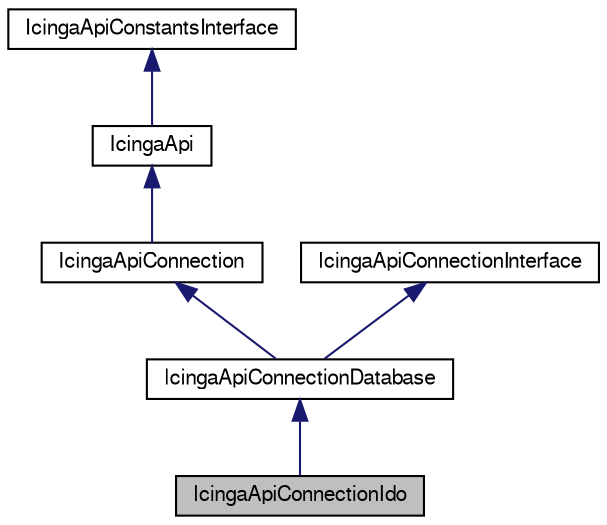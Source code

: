 digraph G
{
  bgcolor="transparent";
  edge [fontname="FreeSans",fontsize="10",labelfontname="FreeSans",labelfontsize="10"];
  node [fontname="FreeSans",fontsize="10",shape=record];
  Node1 [label="IcingaApiConnectionIdo",height=0.2,width=0.4,color="black", fillcolor="grey75", style="filled" fontcolor="black"];
  Node2 -> Node1 [dir=back,color="midnightblue",fontsize="10",style="solid",fontname="FreeSans"];
  Node2 [label="IcingaApiConnectionDatabase",height=0.2,width=0.4,color="black",URL="$classIcingaApiConnectionDatabase.html"];
  Node3 -> Node2 [dir=back,color="midnightblue",fontsize="10",style="solid",fontname="FreeSans"];
  Node3 [label="IcingaApiConnection",height=0.2,width=0.4,color="black",URL="$classIcingaApiConnection.html"];
  Node4 -> Node3 [dir=back,color="midnightblue",fontsize="10",style="solid",fontname="FreeSans"];
  Node4 [label="IcingaApi",height=0.2,width=0.4,color="black",URL="$classIcingaApi.html"];
  Node5 -> Node4 [dir=back,color="midnightblue",fontsize="10",style="solid",fontname="FreeSans"];
  Node5 [label="IcingaApiConstantsInterface",height=0.2,width=0.4,color="black",URL="$interfaceIcingaApiConstantsInterface.html"];
  Node6 -> Node2 [dir=back,color="midnightblue",fontsize="10",style="solid",fontname="FreeSans"];
  Node6 [label="IcingaApiConnectionInterface",height=0.2,width=0.4,color="black",URL="$interfaceIcingaApiConnectionInterface.html"];
}
